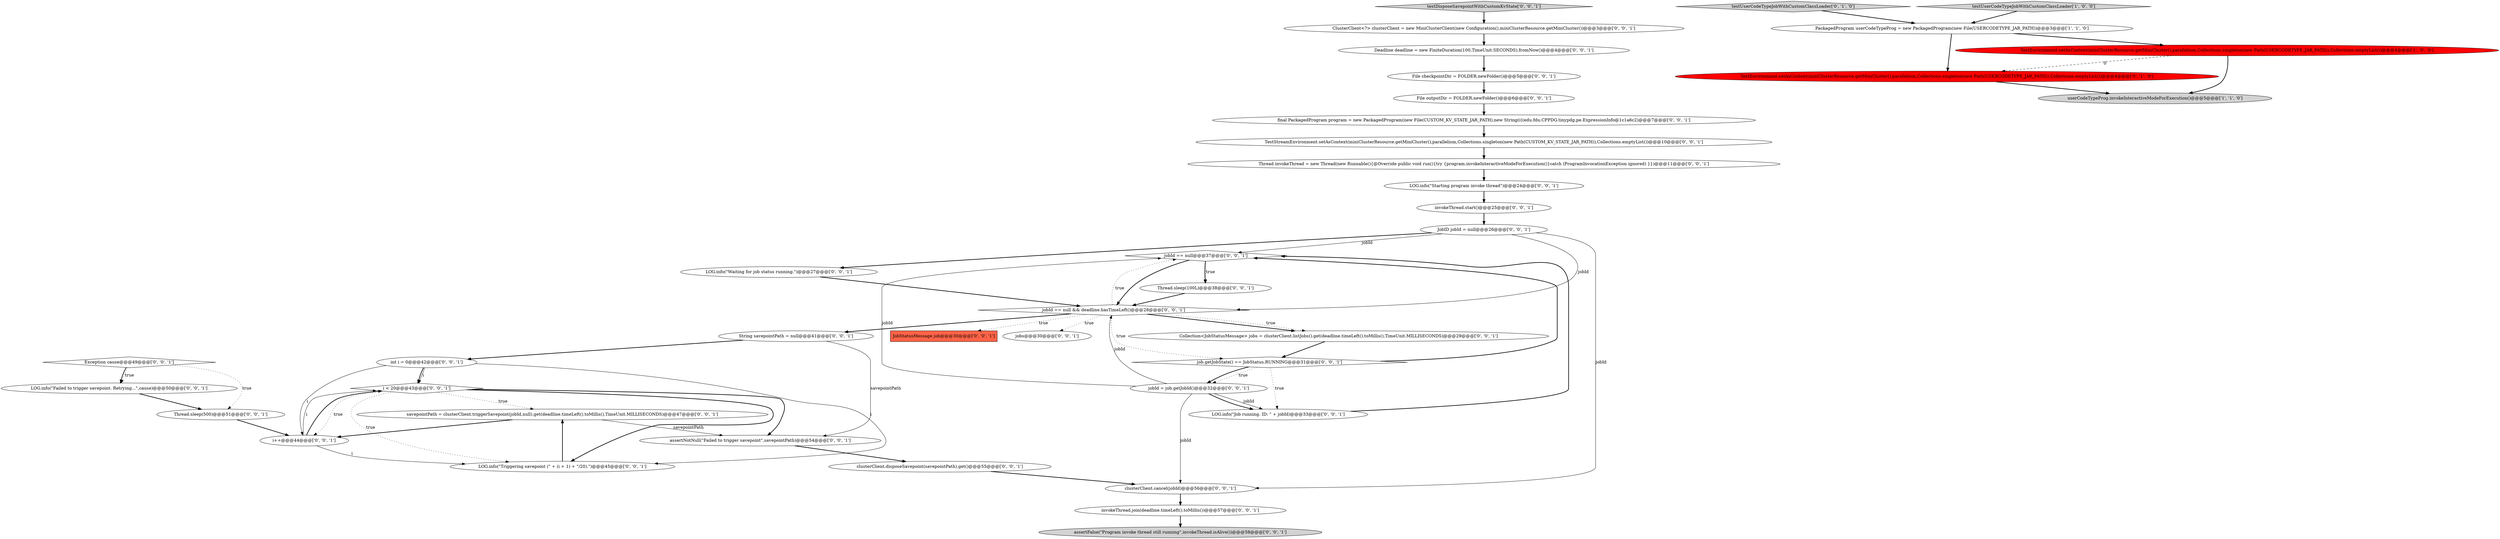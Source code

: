 digraph {
7 [style = filled, label = "invokeThread.start()@@@25@@@['0', '0', '1']", fillcolor = white, shape = ellipse image = "AAA0AAABBB3BBB"];
31 [style = filled, label = "savepointPath = clusterClient.triggerSavepoint(jobId,null).get(deadline.timeLeft().toMillis(),TimeUnit.MILLISECONDS)@@@47@@@['0', '0', '1']", fillcolor = white, shape = ellipse image = "AAA0AAABBB3BBB"];
35 [style = filled, label = "i < 20@@@43@@@['0', '0', '1']", fillcolor = white, shape = diamond image = "AAA0AAABBB3BBB"];
19 [style = filled, label = "clusterClient.cancel(jobId)@@@56@@@['0', '0', '1']", fillcolor = white, shape = ellipse image = "AAA0AAABBB3BBB"];
4 [style = filled, label = "TestEnvironment.setAsContext(miniClusterResource.getMiniCluster(),parallelism,Collections.singleton(new Path(USERCODETYPE_JAR_PATH)),Collections.emptyList())@@@4@@@['0', '1', '0']", fillcolor = red, shape = ellipse image = "AAA1AAABBB2BBB"];
5 [style = filled, label = "testUserCodeTypeJobWithCustomClassLoader['0', '1', '0']", fillcolor = lightgray, shape = diamond image = "AAA0AAABBB2BBB"];
25 [style = filled, label = "assertNotNull(\"Failed to trigger savepoint\",savepointPath)@@@54@@@['0', '0', '1']", fillcolor = white, shape = ellipse image = "AAA0AAABBB3BBB"];
2 [style = filled, label = "testUserCodeTypeJobWithCustomClassLoader['1', '0', '0']", fillcolor = lightgray, shape = diamond image = "AAA0AAABBB1BBB"];
3 [style = filled, label = "TestEnvironment.setAsContext(miniClusterResource.getMiniCluster(),parallelism,Collections.singleton(new Path(USERCODETYPE_JAR_PATH)),Collections.emptyList())@@@4@@@['1', '0', '0']", fillcolor = red, shape = ellipse image = "AAA1AAABBB1BBB"];
28 [style = filled, label = "Thread.sleep(500)@@@51@@@['0', '0', '1']", fillcolor = white, shape = ellipse image = "AAA0AAABBB3BBB"];
12 [style = filled, label = "JobStatusMessage job@@@30@@@['0', '0', '1']", fillcolor = tomato, shape = box image = "AAA0AAABBB3BBB"];
29 [style = filled, label = "Thread invokeThread = new Thread(new Runnable(){@Override public void run(){try {program.invokeInteractiveModeForExecution()}catch (ProgramInvocationException ignored) }})@@@11@@@['0', '0', '1']", fillcolor = white, shape = ellipse image = "AAA0AAABBB3BBB"];
15 [style = filled, label = "jobId == null@@@37@@@['0', '0', '1']", fillcolor = white, shape = diamond image = "AAA0AAABBB3BBB"];
13 [style = filled, label = "File outputDir = FOLDER.newFolder()@@@6@@@['0', '0', '1']", fillcolor = white, shape = ellipse image = "AAA0AAABBB3BBB"];
21 [style = filled, label = "i++@@@44@@@['0', '0', '1']", fillcolor = white, shape = ellipse image = "AAA0AAABBB3BBB"];
30 [style = filled, label = "Collection<JobStatusMessage> jobs = clusterClient.listJobs().get(deadline.timeLeft().toMillis(),TimeUnit.MILLISECONDS)@@@29@@@['0', '0', '1']", fillcolor = white, shape = ellipse image = "AAA0AAABBB3BBB"];
24 [style = filled, label = "assertFalse(\"Program invoke thread still running\",invokeThread.isAlive())@@@58@@@['0', '0', '1']", fillcolor = lightgray, shape = ellipse image = "AAA0AAABBB3BBB"];
20 [style = filled, label = "final PackagedProgram program = new PackagedProgram(new File(CUSTOM_KV_STATE_JAR_PATH),new String((((edu.fdu.CPPDG.tinypdg.pe.ExpressionInfo@1c1a6c2)@@@7@@@['0', '0', '1']", fillcolor = white, shape = ellipse image = "AAA0AAABBB3BBB"];
17 [style = filled, label = "jobId == null && deadline.hasTimeLeft()@@@28@@@['0', '0', '1']", fillcolor = white, shape = diamond image = "AAA0AAABBB3BBB"];
26 [style = filled, label = "int i = 0@@@42@@@['0', '0', '1']", fillcolor = white, shape = ellipse image = "AAA0AAABBB3BBB"];
8 [style = filled, label = "LOG.info(\"Job running. ID: \" + jobId)@@@33@@@['0', '0', '1']", fillcolor = white, shape = ellipse image = "AAA0AAABBB3BBB"];
14 [style = filled, label = "File checkpointDir = FOLDER.newFolder()@@@5@@@['0', '0', '1']", fillcolor = white, shape = ellipse image = "AAA0AAABBB3BBB"];
10 [style = filled, label = "LOG.info(\"Failed to trigger savepoint. Retrying...\",cause)@@@50@@@['0', '0', '1']", fillcolor = white, shape = ellipse image = "AAA0AAABBB3BBB"];
6 [style = filled, label = "jobId = job.getJobId()@@@32@@@['0', '0', '1']", fillcolor = white, shape = ellipse image = "AAA0AAABBB3BBB"];
36 [style = filled, label = "Thread.sleep(100L)@@@38@@@['0', '0', '1']", fillcolor = white, shape = ellipse image = "AAA0AAABBB3BBB"];
11 [style = filled, label = "clusterClient.disposeSavepoint(savepointPath).get()@@@55@@@['0', '0', '1']", fillcolor = white, shape = ellipse image = "AAA0AAABBB3BBB"];
18 [style = filled, label = "LOG.info(\"Triggering savepoint (\" + (i + 1) + \"/20).\")@@@45@@@['0', '0', '1']", fillcolor = white, shape = ellipse image = "AAA0AAABBB3BBB"];
22 [style = filled, label = "invokeThread.join(deadline.timeLeft().toMillis())@@@57@@@['0', '0', '1']", fillcolor = white, shape = ellipse image = "AAA0AAABBB3BBB"];
9 [style = filled, label = "ClusterClient<?> clusterClient = new MiniClusterClient(new Configuration(),miniClusterResource.getMiniCluster())@@@3@@@['0', '0', '1']", fillcolor = white, shape = ellipse image = "AAA0AAABBB3BBB"];
27 [style = filled, label = "Exception cause@@@49@@@['0', '0', '1']", fillcolor = white, shape = diamond image = "AAA0AAABBB3BBB"];
0 [style = filled, label = "PackagedProgram userCodeTypeProg = new PackagedProgram(new File(USERCODETYPE_JAR_PATH))@@@3@@@['1', '1', '0']", fillcolor = white, shape = ellipse image = "AAA0AAABBB1BBB"];
39 [style = filled, label = "TestStreamEnvironment.setAsContext(miniClusterResource.getMiniCluster(),parallelism,Collections.singleton(new Path(CUSTOM_KV_STATE_JAR_PATH)),Collections.emptyList())@@@10@@@['0', '0', '1']", fillcolor = white, shape = ellipse image = "AAA0AAABBB3BBB"];
38 [style = filled, label = "JobID jobId = null@@@26@@@['0', '0', '1']", fillcolor = white, shape = ellipse image = "AAA0AAABBB3BBB"];
32 [style = filled, label = "Deadline deadline = new FiniteDuration(100,TimeUnit.SECONDS).fromNow()@@@4@@@['0', '0', '1']", fillcolor = white, shape = ellipse image = "AAA0AAABBB3BBB"];
1 [style = filled, label = "userCodeTypeProg.invokeInteractiveModeForExecution()@@@5@@@['1', '1', '0']", fillcolor = lightgray, shape = ellipse image = "AAA0AAABBB1BBB"];
33 [style = filled, label = "testDisposeSavepointWithCustomKvState['0', '0', '1']", fillcolor = lightgray, shape = diamond image = "AAA0AAABBB3BBB"];
37 [style = filled, label = "LOG.info(\"Starting program invoke thread\")@@@24@@@['0', '0', '1']", fillcolor = white, shape = ellipse image = "AAA0AAABBB3BBB"];
34 [style = filled, label = "LOG.info(\"Waiting for job status running.\")@@@27@@@['0', '0', '1']", fillcolor = white, shape = ellipse image = "AAA0AAABBB3BBB"];
23 [style = filled, label = "String savepointPath = null@@@41@@@['0', '0', '1']", fillcolor = white, shape = ellipse image = "AAA0AAABBB3BBB"];
16 [style = filled, label = "jobs@@@30@@@['0', '0', '1']", fillcolor = white, shape = ellipse image = "AAA0AAABBB3BBB"];
40 [style = filled, label = "job.getJobState() == JobStatus.RUNNING@@@31@@@['0', '0', '1']", fillcolor = white, shape = diamond image = "AAA0AAABBB3BBB"];
0->3 [style = bold, label=""];
18->31 [style = bold, label=""];
38->15 [style = solid, label="jobId"];
10->28 [style = bold, label=""];
40->6 [style = bold, label=""];
8->15 [style = bold, label=""];
35->18 [style = bold, label=""];
3->1 [style = bold, label=""];
6->15 [style = solid, label="jobId"];
21->35 [style = solid, label="i"];
6->8 [style = solid, label="jobId"];
6->17 [style = solid, label="jobId"];
15->36 [style = dotted, label="true"];
9->32 [style = bold, label=""];
23->26 [style = bold, label=""];
31->25 [style = solid, label="savepointPath"];
40->15 [style = bold, label=""];
40->6 [style = dotted, label="true"];
27->10 [style = dotted, label="true"];
32->14 [style = bold, label=""];
35->21 [style = dotted, label="true"];
17->30 [style = bold, label=""];
31->21 [style = bold, label=""];
40->8 [style = dotted, label="true"];
29->37 [style = bold, label=""];
11->19 [style = bold, label=""];
17->40 [style = dotted, label="true"];
33->9 [style = bold, label=""];
3->4 [style = dashed, label="0"];
35->31 [style = dotted, label="true"];
23->25 [style = solid, label="savepointPath"];
17->23 [style = bold, label=""];
38->17 [style = solid, label="jobId"];
37->7 [style = bold, label=""];
26->21 [style = solid, label="i"];
35->25 [style = bold, label=""];
17->16 [style = dotted, label="true"];
27->28 [style = dotted, label="true"];
7->38 [style = bold, label=""];
15->17 [style = bold, label=""];
2->0 [style = bold, label=""];
28->21 [style = bold, label=""];
17->15 [style = dotted, label="true"];
17->30 [style = dotted, label="true"];
5->0 [style = bold, label=""];
17->12 [style = dotted, label="true"];
0->4 [style = bold, label=""];
25->11 [style = bold, label=""];
21->18 [style = solid, label="i"];
34->17 [style = bold, label=""];
27->10 [style = bold, label=""];
6->8 [style = bold, label=""];
26->35 [style = bold, label=""];
26->35 [style = solid, label="i"];
38->34 [style = bold, label=""];
20->39 [style = bold, label=""];
30->40 [style = bold, label=""];
6->19 [style = solid, label="jobId"];
4->1 [style = bold, label=""];
35->18 [style = dotted, label="true"];
36->17 [style = bold, label=""];
14->13 [style = bold, label=""];
22->24 [style = bold, label=""];
21->35 [style = bold, label=""];
19->22 [style = bold, label=""];
26->18 [style = solid, label="i"];
39->29 [style = bold, label=""];
15->36 [style = bold, label=""];
13->20 [style = bold, label=""];
38->19 [style = solid, label="jobId"];
}
